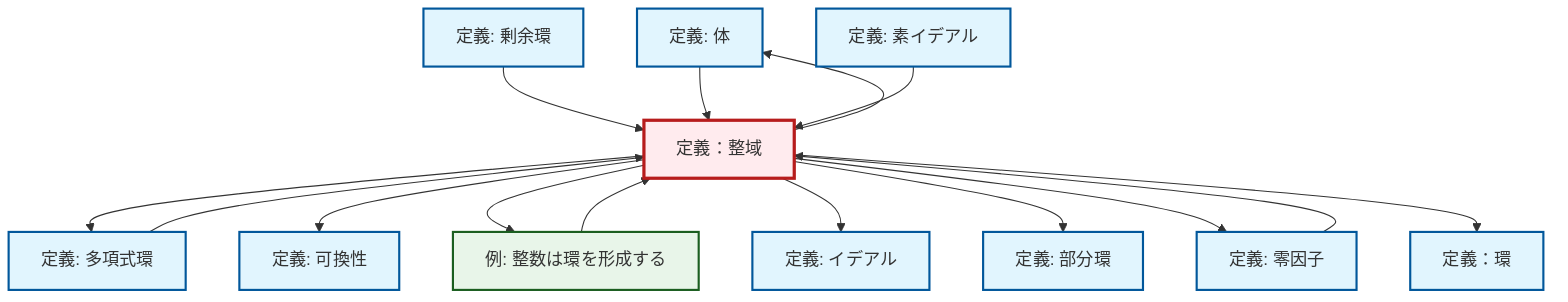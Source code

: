 graph TD
    classDef definition fill:#e1f5fe,stroke:#01579b,stroke-width:2px
    classDef theorem fill:#f3e5f5,stroke:#4a148c,stroke-width:2px
    classDef axiom fill:#fff3e0,stroke:#e65100,stroke-width:2px
    classDef example fill:#e8f5e9,stroke:#1b5e20,stroke-width:2px
    classDef current fill:#ffebee,stroke:#b71c1c,stroke-width:3px
    def-commutativity["定義: 可換性"]:::definition
    def-ideal["定義: イデアル"]:::definition
    def-field["定義: 体"]:::definition
    def-ring["定義：環"]:::definition
    def-integral-domain["定義：整域"]:::definition
    ex-integers-ring["例: 整数は環を形成する"]:::example
    def-quotient-ring["定義: 剰余環"]:::definition
    def-subring["定義: 部分環"]:::definition
    def-polynomial-ring["定義: 多項式環"]:::definition
    def-zero-divisor["定義: 零因子"]:::definition
    def-prime-ideal["定義: 素イデアル"]:::definition
    def-integral-domain --> def-polynomial-ring
    def-integral-domain --> def-commutativity
    def-integral-domain --> ex-integers-ring
    def-quotient-ring --> def-integral-domain
    def-integral-domain --> def-ideal
    def-field --> def-integral-domain
    def-integral-domain --> def-subring
    def-zero-divisor --> def-integral-domain
    def-polynomial-ring --> def-integral-domain
    def-integral-domain --> def-zero-divisor
    def-prime-ideal --> def-integral-domain
    def-integral-domain --> def-field
    def-integral-domain --> def-ring
    ex-integers-ring --> def-integral-domain
    class def-integral-domain current